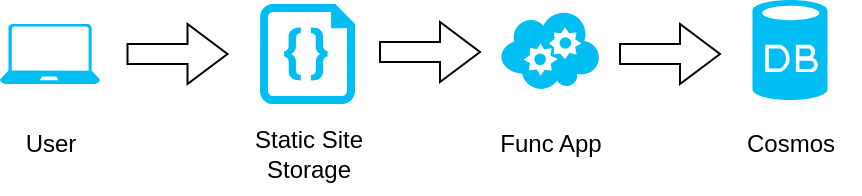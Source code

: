 <mxfile version="21.8.0" type="github">
  <diagram name="Page-1" id="tMzUqEJ9yeKTwZ_Dhfz-">
    <mxGraphModel dx="1356" dy="830" grid="1" gridSize="10" guides="1" tooltips="1" connect="1" arrows="1" fold="1" page="1" pageScale="1" pageWidth="850" pageHeight="1100" math="0" shadow="0">
      <root>
        <mxCell id="0" />
        <mxCell id="1" parent="0" />
        <mxCell id="kEy_2C8oRo9bHYR7UjDS-3" value="" style="verticalLabelPosition=bottom;html=1;verticalAlign=top;align=center;strokeColor=none;fillColor=#00BEF2;shape=mxgraph.azure.laptop;pointerEvents=1;" parent="1" vertex="1">
          <mxGeometry x="187" y="355" width="50" height="30" as="geometry" />
        </mxCell>
        <mxCell id="kEy_2C8oRo9bHYR7UjDS-4" value="" style="verticalLabelPosition=bottom;html=1;verticalAlign=top;align=center;strokeColor=none;fillColor=#00BEF2;shape=mxgraph.azure.code_file;pointerEvents=1;" parent="1" vertex="1">
          <mxGeometry x="317" y="345" width="47.5" height="50" as="geometry" />
        </mxCell>
        <mxCell id="kEy_2C8oRo9bHYR7UjDS-6" value="" style="verticalLabelPosition=bottom;html=1;verticalAlign=top;align=center;strokeColor=none;fillColor=#00BEF2;shape=mxgraph.azure.cloud_service;" parent="1" vertex="1">
          <mxGeometry x="437" y="348" width="50" height="40" as="geometry" />
        </mxCell>
        <mxCell id="kEy_2C8oRo9bHYR7UjDS-7" value="" style="verticalLabelPosition=bottom;html=1;verticalAlign=top;align=center;strokeColor=none;fillColor=#00BEF2;shape=mxgraph.azure.database;" parent="1" vertex="1">
          <mxGeometry x="563.25" y="343" width="37.5" height="50" as="geometry" />
        </mxCell>
        <mxCell id="kEy_2C8oRo9bHYR7UjDS-9" value="User" style="text;html=1;align=center;verticalAlign=middle;resizable=0;points=[];autosize=1;strokeColor=none;fillColor=none;" parent="1" vertex="1">
          <mxGeometry x="187" y="400" width="50" height="30" as="geometry" />
        </mxCell>
        <mxCell id="kEy_2C8oRo9bHYR7UjDS-11" value="Static Site &lt;br&gt;Storage" style="text;html=1;align=center;verticalAlign=middle;resizable=0;points=[];autosize=1;strokeColor=none;fillColor=none;" parent="1" vertex="1">
          <mxGeometry x="300.75" y="400" width="80" height="40" as="geometry" />
        </mxCell>
        <mxCell id="kEy_2C8oRo9bHYR7UjDS-13" value="Func App" style="text;html=1;align=center;verticalAlign=middle;resizable=0;points=[];autosize=1;strokeColor=none;fillColor=none;" parent="1" vertex="1">
          <mxGeometry x="427" y="400" width="70" height="30" as="geometry" />
        </mxCell>
        <mxCell id="kEy_2C8oRo9bHYR7UjDS-14" value="Cosmos" style="text;html=1;align=center;verticalAlign=middle;resizable=0;points=[];autosize=1;strokeColor=none;fillColor=none;" parent="1" vertex="1">
          <mxGeometry x="547" y="400" width="70" height="30" as="geometry" />
        </mxCell>
        <mxCell id="kEy_2C8oRo9bHYR7UjDS-25" value="" style="html=1;shadow=0;dashed=0;align=center;verticalAlign=middle;shape=mxgraph.arrows2.arrow;dy=0.67;dx=20;notch=0;" parent="1" vertex="1">
          <mxGeometry x="250.75" y="355" width="50" height="30" as="geometry" />
        </mxCell>
        <mxCell id="kEy_2C8oRo9bHYR7UjDS-30" value="" style="html=1;shadow=0;dashed=0;align=center;verticalAlign=middle;shape=mxgraph.arrows2.arrow;dy=0.67;dx=20;notch=0;" parent="1" vertex="1">
          <mxGeometry x="377" y="354" width="50" height="30" as="geometry" />
        </mxCell>
        <mxCell id="kEy_2C8oRo9bHYR7UjDS-31" value="" style="html=1;shadow=0;dashed=0;align=center;verticalAlign=middle;shape=mxgraph.arrows2.arrow;dy=0.67;dx=20;notch=0;" parent="1" vertex="1">
          <mxGeometry x="497" y="355" width="50" height="30" as="geometry" />
        </mxCell>
      </root>
    </mxGraphModel>
  </diagram>
</mxfile>
